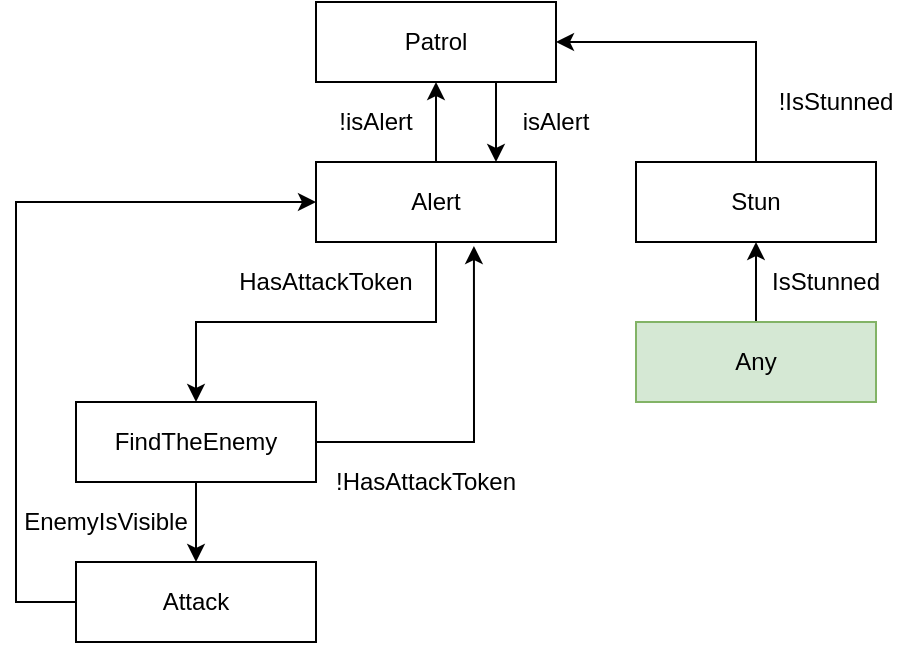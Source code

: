 <mxfile version="13.2.1" type="device"><diagram id="3W2IfT9hEZUC59J3Gs2B" name="Page-1"><mxGraphModel dx="813" dy="435" grid="1" gridSize="10" guides="1" tooltips="1" connect="1" arrows="1" fold="1" page="1" pageScale="1" pageWidth="850" pageHeight="1100" math="0" shadow="0"><root><mxCell id="0"/><mxCell id="1" parent="0"/><mxCell id="ppwt-oVAcl4yEI1MpLyn-15" style="edgeStyle=orthogonalEdgeStyle;rounded=0;orthogonalLoop=1;jettySize=auto;html=1;entryX=0.75;entryY=0;entryDx=0;entryDy=0;" parent="1" source="ppwt-oVAcl4yEI1MpLyn-1" target="ppwt-oVAcl4yEI1MpLyn-2" edge="1"><mxGeometry relative="1" as="geometry"><Array as="points"><mxPoint x="450" y="130"/><mxPoint x="450" y="130"/></Array></mxGeometry></mxCell><mxCell id="ppwt-oVAcl4yEI1MpLyn-1" value="Patrol" style="rounded=0;whiteSpace=wrap;html=1;" parent="1" vertex="1"><mxGeometry x="360" y="80" width="120" height="40" as="geometry"/></mxCell><mxCell id="ppwt-oVAcl4yEI1MpLyn-5" style="edgeStyle=orthogonalEdgeStyle;rounded=0;orthogonalLoop=1;jettySize=auto;html=1;entryX=0.5;entryY=0;entryDx=0;entryDy=0;" parent="1" source="ppwt-oVAcl4yEI1MpLyn-2" target="ppwt-oVAcl4yEI1MpLyn-3" edge="1"><mxGeometry relative="1" as="geometry"/></mxCell><mxCell id="ppwt-oVAcl4yEI1MpLyn-9" style="edgeStyle=orthogonalEdgeStyle;rounded=0;orthogonalLoop=1;jettySize=auto;html=1;entryX=0.5;entryY=1;entryDx=0;entryDy=0;" parent="1" source="ppwt-oVAcl4yEI1MpLyn-2" target="ppwt-oVAcl4yEI1MpLyn-1" edge="1"><mxGeometry relative="1" as="geometry"/></mxCell><mxCell id="ppwt-oVAcl4yEI1MpLyn-2" value="Alert" style="rounded=0;whiteSpace=wrap;html=1;" parent="1" vertex="1"><mxGeometry x="360" y="160" width="120" height="40" as="geometry"/></mxCell><mxCell id="ppwt-oVAcl4yEI1MpLyn-6" style="edgeStyle=orthogonalEdgeStyle;rounded=0;orthogonalLoop=1;jettySize=auto;html=1;entryX=0.5;entryY=0;entryDx=0;entryDy=0;" parent="1" source="ppwt-oVAcl4yEI1MpLyn-3" target="ppwt-oVAcl4yEI1MpLyn-4" edge="1"><mxGeometry relative="1" as="geometry"/></mxCell><mxCell id="ppwt-oVAcl4yEI1MpLyn-8" style="edgeStyle=orthogonalEdgeStyle;rounded=0;orthogonalLoop=1;jettySize=auto;html=1;entryX=0.658;entryY=1.05;entryDx=0;entryDy=0;entryPerimeter=0;" parent="1" source="ppwt-oVAcl4yEI1MpLyn-3" target="ppwt-oVAcl4yEI1MpLyn-2" edge="1"><mxGeometry relative="1" as="geometry"><Array as="points"><mxPoint x="439" y="300"/></Array></mxGeometry></mxCell><mxCell id="ppwt-oVAcl4yEI1MpLyn-3" value="FindTheEnemy" style="rounded=0;whiteSpace=wrap;html=1;" parent="1" vertex="1"><mxGeometry x="240" y="280" width="120" height="40" as="geometry"/></mxCell><mxCell id="ppwt-oVAcl4yEI1MpLyn-7" style="edgeStyle=orthogonalEdgeStyle;rounded=0;orthogonalLoop=1;jettySize=auto;html=1;" parent="1" source="ppwt-oVAcl4yEI1MpLyn-4" edge="1"><mxGeometry relative="1" as="geometry"><Array as="points"><mxPoint x="210" y="380"/><mxPoint x="210" y="180"/><mxPoint x="360" y="180"/></Array><mxPoint x="360" y="180" as="targetPoint"/></mxGeometry></mxCell><mxCell id="ppwt-oVAcl4yEI1MpLyn-4" value="Attack" style="rounded=0;whiteSpace=wrap;html=1;" parent="1" vertex="1"><mxGeometry x="240" y="360" width="120" height="40" as="geometry"/></mxCell><mxCell id="ppwt-oVAcl4yEI1MpLyn-19" style="edgeStyle=orthogonalEdgeStyle;rounded=0;orthogonalLoop=1;jettySize=auto;html=1;entryX=1;entryY=0.5;entryDx=0;entryDy=0;" parent="1" source="ppwt-oVAcl4yEI1MpLyn-16" target="ppwt-oVAcl4yEI1MpLyn-1" edge="1"><mxGeometry relative="1" as="geometry"><Array as="points"><mxPoint x="580" y="100"/></Array></mxGeometry></mxCell><mxCell id="ppwt-oVAcl4yEI1MpLyn-16" value="Stun" style="rounded=0;whiteSpace=wrap;html=1;" parent="1" vertex="1"><mxGeometry x="520" y="160" width="120" height="40" as="geometry"/></mxCell><mxCell id="ppwt-oVAcl4yEI1MpLyn-18" style="edgeStyle=orthogonalEdgeStyle;rounded=0;orthogonalLoop=1;jettySize=auto;html=1;" parent="1" source="ppwt-oVAcl4yEI1MpLyn-17" edge="1"><mxGeometry relative="1" as="geometry"><mxPoint x="580" y="200" as="targetPoint"/></mxGeometry></mxCell><mxCell id="ppwt-oVAcl4yEI1MpLyn-17" value="Any" style="rounded=0;whiteSpace=wrap;html=1;fillColor=#d5e8d4;strokeColor=#82b366;" parent="1" vertex="1"><mxGeometry x="520" y="240" width="120" height="40" as="geometry"/></mxCell><mxCell id="ppwt-oVAcl4yEI1MpLyn-20" value="!isAlert" style="text;html=1;strokeColor=none;fillColor=none;align=center;verticalAlign=middle;whiteSpace=wrap;rounded=0;" parent="1" vertex="1"><mxGeometry x="370" y="130" width="40" height="20" as="geometry"/></mxCell><mxCell id="ppwt-oVAcl4yEI1MpLyn-21" value="isAlert" style="text;html=1;strokeColor=none;fillColor=none;align=center;verticalAlign=middle;whiteSpace=wrap;rounded=0;" parent="1" vertex="1"><mxGeometry x="460" y="130" width="40" height="20" as="geometry"/></mxCell><mxCell id="ppwt-oVAcl4yEI1MpLyn-22" value="!HasAttackToken" style="text;html=1;strokeColor=none;fillColor=none;align=center;verticalAlign=middle;whiteSpace=wrap;rounded=0;" parent="1" vertex="1"><mxGeometry x="370" y="310" width="90" height="20" as="geometry"/></mxCell><mxCell id="ppwt-oVAcl4yEI1MpLyn-24" value="EnemyIsVisible" style="text;html=1;strokeColor=none;fillColor=none;align=center;verticalAlign=middle;whiteSpace=wrap;rounded=0;" parent="1" vertex="1"><mxGeometry x="210" y="330" width="90" height="20" as="geometry"/></mxCell><mxCell id="ppwt-oVAcl4yEI1MpLyn-25" value="HasAttackToken" style="text;html=1;strokeColor=none;fillColor=none;align=center;verticalAlign=middle;whiteSpace=wrap;rounded=0;" parent="1" vertex="1"><mxGeometry x="320" y="210" width="90" height="20" as="geometry"/></mxCell><mxCell id="ppwt-oVAcl4yEI1MpLyn-26" value="IsStunned" style="text;html=1;strokeColor=none;fillColor=none;align=center;verticalAlign=middle;whiteSpace=wrap;rounded=0;" parent="1" vertex="1"><mxGeometry x="590" y="210" width="50" height="20" as="geometry"/></mxCell><mxCell id="ppwt-oVAcl4yEI1MpLyn-27" value="!IsStunned" style="text;html=1;strokeColor=none;fillColor=none;align=center;verticalAlign=middle;whiteSpace=wrap;rounded=0;" parent="1" vertex="1"><mxGeometry x="590" y="120" width="60" height="20" as="geometry"/></mxCell></root></mxGraphModel></diagram></mxfile>